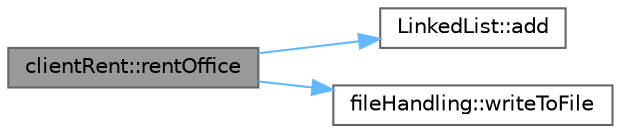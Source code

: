 digraph "clientRent::rentOffice"
{
 // LATEX_PDF_SIZE
  bgcolor="transparent";
  edge [fontname=Helvetica,fontsize=10,labelfontname=Helvetica,labelfontsize=10];
  node [fontname=Helvetica,fontsize=10,shape=box,height=0.2,width=0.4];
  rankdir="LR";
  Node1 [id="Node000001",label="clientRent::rentOffice",height=0.2,width=0.4,color="gray40", fillcolor="grey60", style="filled", fontcolor="black",tooltip="Rents an office for the client."];
  Node1 -> Node2 [id="edge3_Node000001_Node000002",color="steelblue1",style="solid",tooltip=" "];
  Node2 [id="Node000002",label="LinkedList::add",height=0.2,width=0.4,color="grey40", fillcolor="white", style="filled",URL="$class_linked_list.html#a0dac190d0708d024d60dbd8131adcde3",tooltip="Adds a new node with given data to the end of the linked list."];
  Node1 -> Node3 [id="edge4_Node000001_Node000003",color="steelblue1",style="solid",tooltip=" "];
  Node3 [id="Node000003",label="fileHandling::writeToFile",height=0.2,width=0.4,color="grey40", fillcolor="white", style="filled",URL="$classfile_handling.html#a8c7f79a289885a8f9b723cbced0b5f86",tooltip="Writes data to the file."];
}
